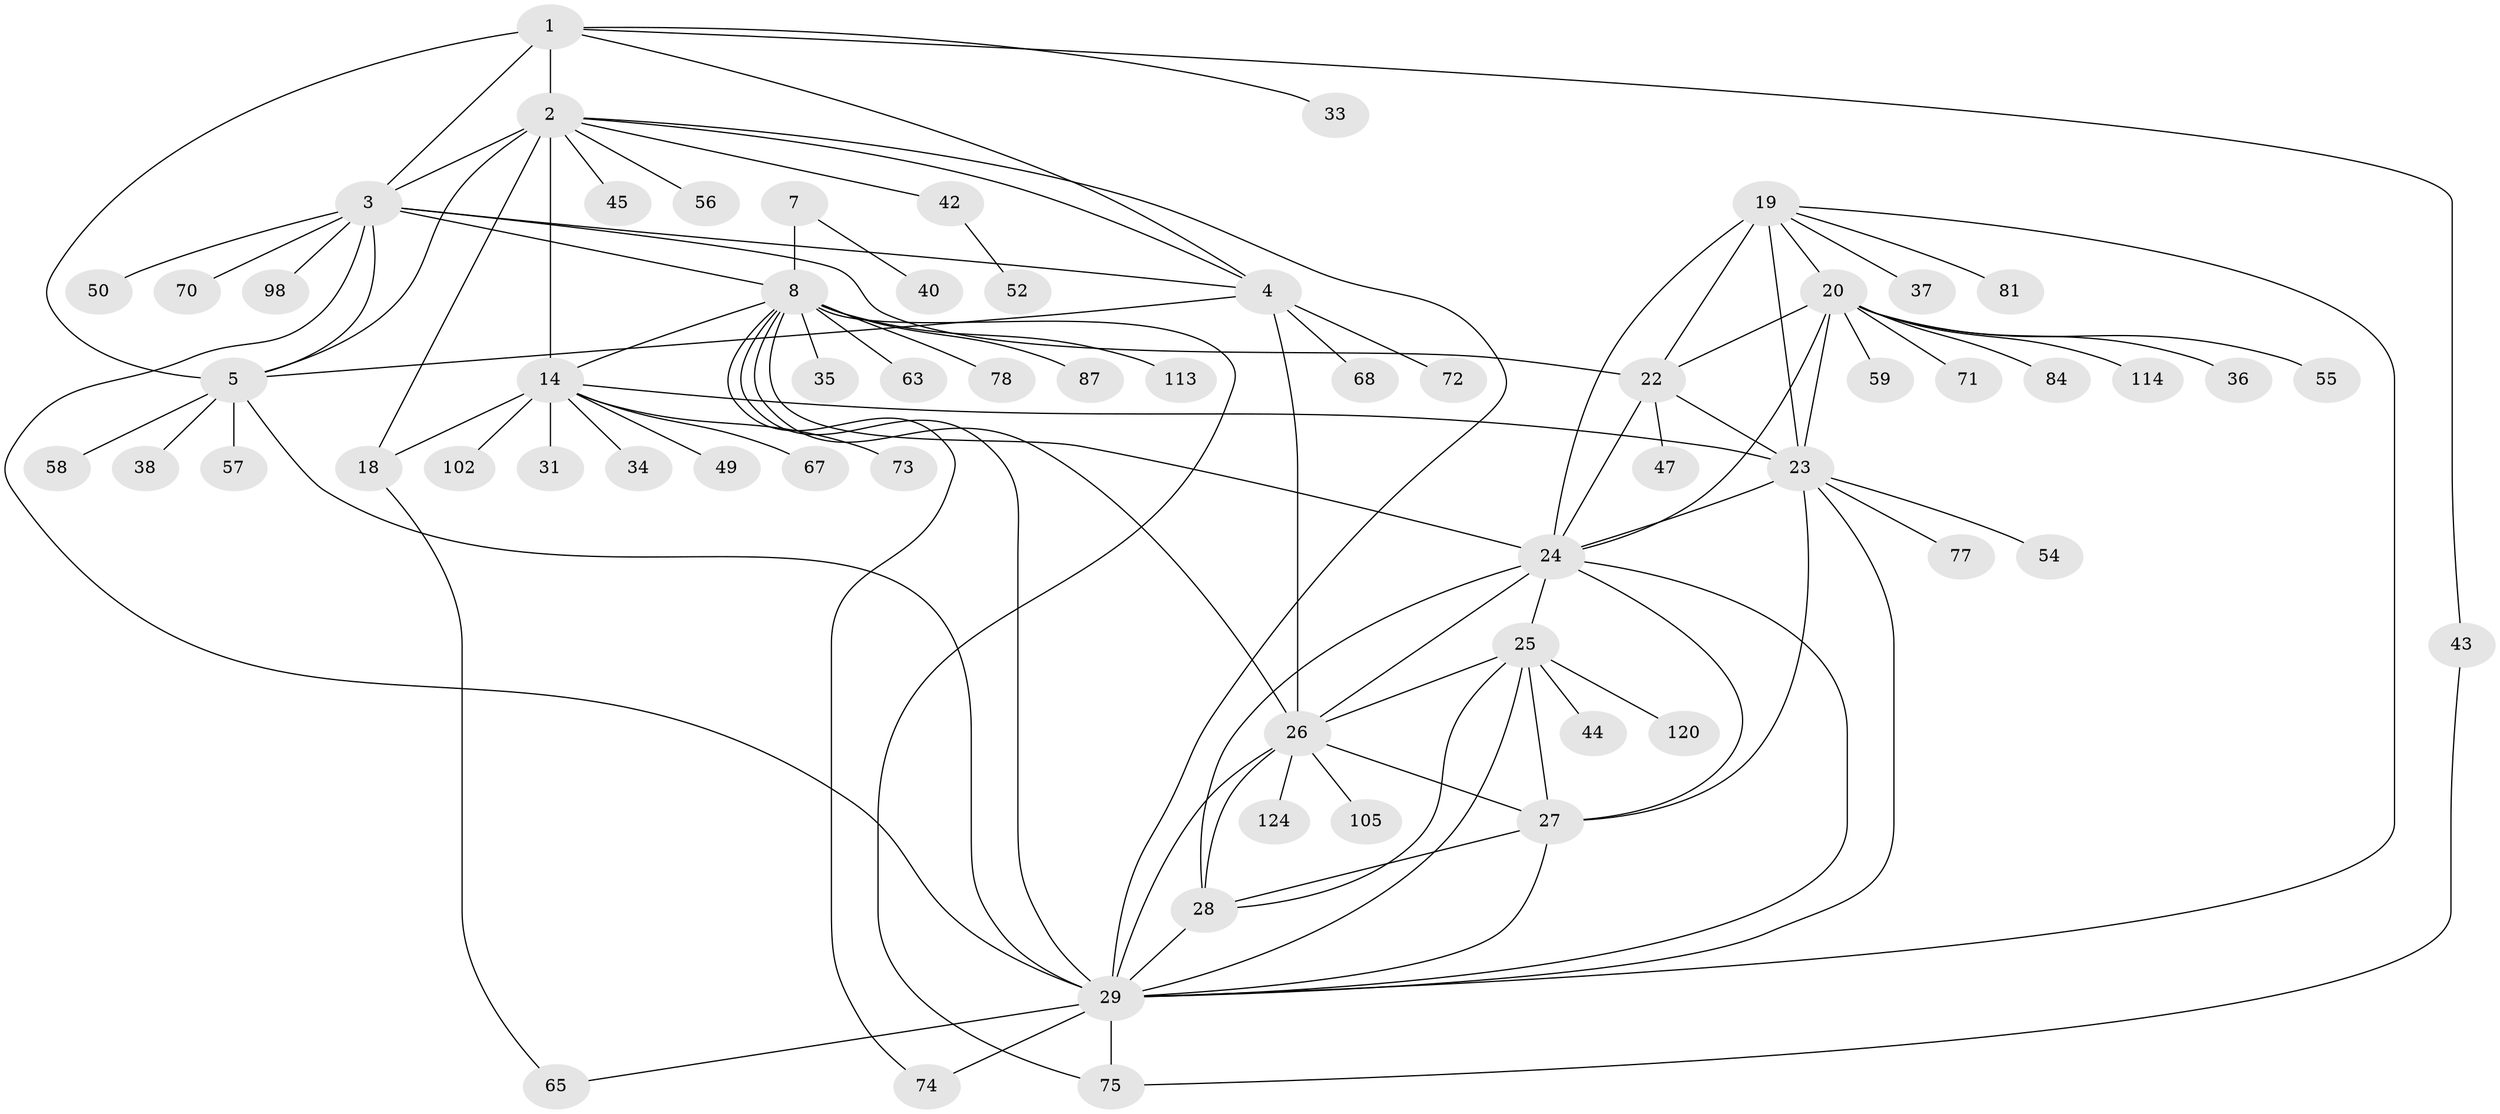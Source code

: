 // original degree distribution, {6: 0.023622047244094488, 7: 0.047244094488188976, 12: 0.007874015748031496, 8: 0.03937007874015748, 9: 0.05511811023622047, 10: 0.023622047244094488, 11: 0.031496062992125984, 15: 0.007874015748031496, 2: 0.14173228346456693, 1: 0.5748031496062992, 3: 0.03937007874015748, 4: 0.007874015748031496}
// Generated by graph-tools (version 1.1) at 2025/15/03/09/25 04:15:54]
// undirected, 63 vertices, 101 edges
graph export_dot {
graph [start="1"]
  node [color=gray90,style=filled];
  1 [super="+6"];
  2 [super="+82+13"];
  3 [super="+32"];
  4;
  5;
  7 [super="+125+10"];
  8 [super="+80+9+123+97+53"];
  14 [super="+15+83+85"];
  18 [super="+64+104"];
  19 [super="+96+89+106+111+21+62"];
  20;
  22;
  23 [super="+46+118+61"];
  24 [super="+109+115+30"];
  25;
  26;
  27 [super="+69+119+103+48"];
  28 [super="+86+60"];
  29 [super="+41+39"];
  31 [super="+116"];
  33;
  34;
  35;
  36;
  37;
  38;
  40;
  42;
  43 [super="+108"];
  44;
  45 [super="+117"];
  47;
  49 [super="+51"];
  50;
  52;
  54;
  55;
  56;
  57;
  58;
  59;
  63;
  65;
  67;
  68;
  70;
  71 [super="+95"];
  72;
  73;
  74;
  75;
  77;
  78;
  81;
  84;
  87 [super="+110"];
  98;
  102 [super="+107"];
  105;
  113;
  114;
  120 [super="+121"];
  124;
  1 -- 2 [weight=2];
  1 -- 3 [weight=2];
  1 -- 4 [weight=2];
  1 -- 5 [weight=2];
  1 -- 33;
  1 -- 43;
  2 -- 3;
  2 -- 4;
  2 -- 5;
  2 -- 18 [weight=2];
  2 -- 29;
  2 -- 56;
  2 -- 42;
  2 -- 45;
  2 -- 14 [weight=6];
  3 -- 4;
  3 -- 5;
  3 -- 22;
  3 -- 50;
  3 -- 70;
  3 -- 98;
  3 -- 29;
  3 -- 8;
  4 -- 5;
  4 -- 26;
  4 -- 68;
  4 -- 72;
  5 -- 38;
  5 -- 57;
  5 -- 58;
  5 -- 29;
  7 -- 8 [weight=8];
  7 -- 40;
  8 -- 24;
  8 -- 35;
  8 -- 74;
  8 -- 78;
  8 -- 14;
  8 -- 113;
  8 -- 87;
  8 -- 26;
  8 -- 29 [weight=2];
  8 -- 63;
  8 -- 75;
  14 -- 18 [weight=3];
  14 -- 23 [weight=2];
  14 -- 67;
  14 -- 34;
  14 -- 102;
  14 -- 73;
  14 -- 49;
  14 -- 31;
  18 -- 65;
  19 -- 20 [weight=2];
  19 -- 22 [weight=2];
  19 -- 23 [weight=3];
  19 -- 24 [weight=2];
  19 -- 29 [weight=2];
  19 -- 37;
  19 -- 81;
  20 -- 22;
  20 -- 23;
  20 -- 24;
  20 -- 36;
  20 -- 55;
  20 -- 59;
  20 -- 71;
  20 -- 84;
  20 -- 114;
  22 -- 23;
  22 -- 24;
  22 -- 47;
  23 -- 24;
  23 -- 54;
  23 -- 77;
  23 -- 27;
  23 -- 29;
  24 -- 25;
  24 -- 26;
  24 -- 27;
  24 -- 28;
  24 -- 29;
  25 -- 26;
  25 -- 27;
  25 -- 28;
  25 -- 29;
  25 -- 44;
  25 -- 120;
  26 -- 27;
  26 -- 28;
  26 -- 29;
  26 -- 105;
  26 -- 124;
  27 -- 28;
  27 -- 29;
  28 -- 29;
  29 -- 65;
  29 -- 74;
  29 -- 75;
  42 -- 52;
  43 -- 75;
}
